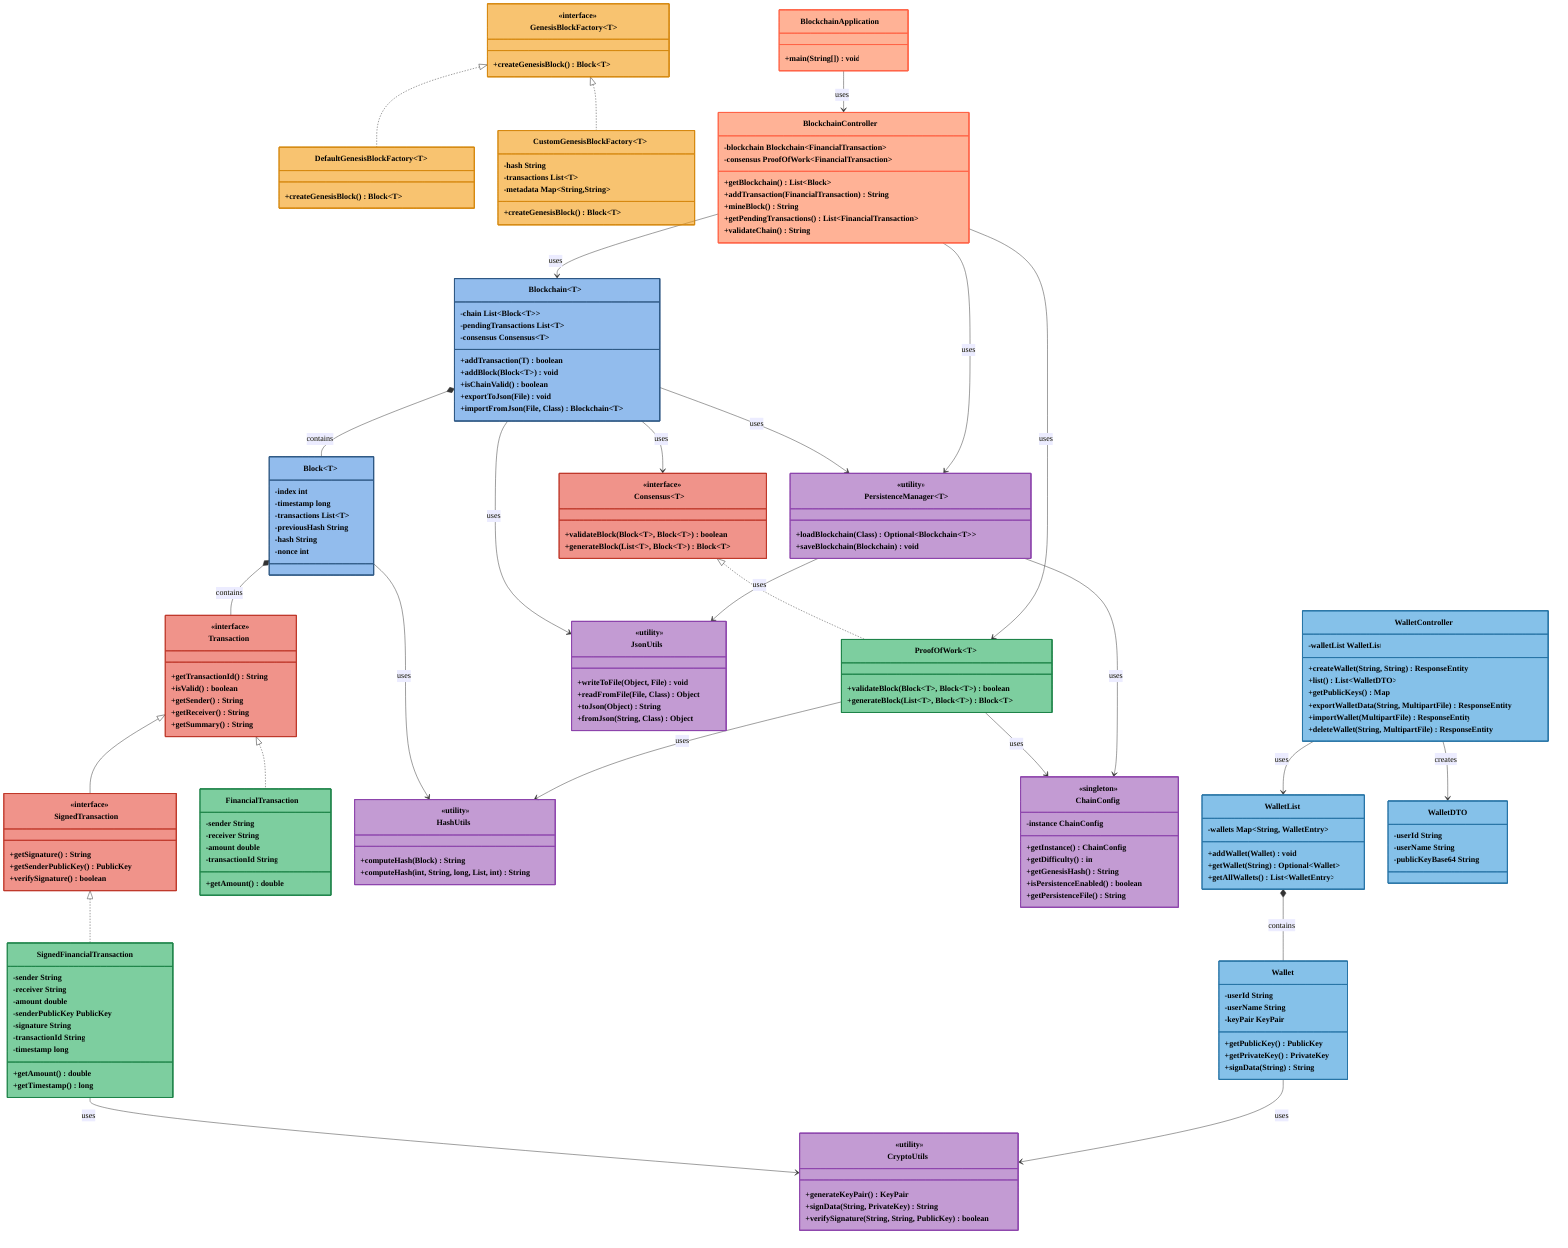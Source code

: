 %%{init: {"themeVariables": { "fontFamily": "Roboto, sans-serif", "fontSize" : "17px" }}}%%
classDiagram
    class Transaction {
        <<interface>>
        +getTransactionId() String
        +isValid() boolean
        +getSender() String
        +getReceiver() String
        +getSummary() String
    }
    
    class SignedTransaction {
        <<interface>>
        +getSignature() String
        +getSenderPublicKey() PublicKey
        +verifySignature() boolean
    }
    
    class Block~T~ {
        -index int
        -timestamp long
        -transactions List~T~
        -previousHash String
        -hash String
        -nonce int
    }
    
    class Consensus~T~ {
        <<interface>>
        +validateBlock(Block~T~, Block~T~) boolean
        +generateBlock(List~T~, Block~T~) Block~T~
    }
    
    class GenesisBlockFactory~T~ {
        <<interface>>
        +createGenesisBlock() Block~T~
    }
    
    class DefaultGenesisBlockFactory~T~ {
        +createGenesisBlock() Block~T~
    }
    
    class CustomGenesisBlockFactory~T~ {
        -hash String
        -transactions List~T~
        -metadata Map~String,String~
        +createGenesisBlock() Block~T~
    }
    
    class Blockchain~T~ {
        -chain List~Block~T~~
        -pendingTransactions List~T~
        -consensus Consensus~T~
        +addTransaction(T) boolean
        +addBlock(Block~T~) void
        +isChainValid() boolean
        +exportToJson(File) void
        +importFromJson(File, Class) Blockchain~T~
    }
    
    class FinancialTransaction {
        -sender String
        -receiver String
        -amount double
        -transactionId String
        +getAmount() double
    }
    
    class SignedFinancialTransaction {
        -sender String
        -receiver String
        -amount double
        -senderPublicKey PublicKey
        -signature String
        -transactionId String
        -timestamp long
        +getAmount() double
        +getTimestamp() long
    }
    
    class ProofOfWork~T~ {
        +validateBlock(Block~T~, Block~T~) boolean
        +generateBlock(List~T~, Block~T~) Block~T~
    }
    
    class CryptoUtils {
        <<utility>>
        +generateKeyPair() KeyPair
        +signData(String, PrivateKey) String
        +verifySignature(String, String, PublicKey) boolean
    }
    
    class HashUtils {
        <<utility>>
        +computeHash(Block) String
        +computeHash(int, String, long, List, int) String
    }
    
    class ChainConfig {
        <<singleton>>
        -instance ChainConfig
        +getInstance() ChainConfig
        +getDifficulty() int
        +getGenesisHash() String
        +isPersistenceEnabled() boolean
        +getPersistenceFile() String
    }
    
    class JsonUtils {
        <<utility>>
        +writeToFile(Object, File) void
        +readFromFile(File, Class) Object
        +toJson(Object) String
        +fromJson(String, Class) Object
    }
    
    class PersistenceManager~T~ {
        <<utility>>
        +loadBlockchain(Class) Optional~Blockchain~T~~
        +saveBlockchain(Blockchain) void
    }
    
    class BlockchainController {
        -blockchain Blockchain~FinancialTransaction~
        -consensus ProofOfWork~FinancialTransaction~
        +getBlockchain() List~Block~
        +addTransaction(FinancialTransaction) String
        +mineBlock() String
        +getPendingTransactions() List~FinancialTransaction~
        +validateChain() String
    }
    
    class BlockchainApplication {
        +main(String[]) void
    }
    
    class Wallet {
        -userId String
        -userName String
        -keyPair KeyPair
        +getPublicKey() PublicKey
        +getPrivateKey() PrivateKey
        +signData(String) String
    }
    
    class WalletList {
        -wallets Map~String, WalletEntry~
        +addWallet(Wallet) void
        +getWallet(String) Optional~Wallet~
        +getAllWallets() List~WalletEntry~
    }
    
    class WalletDTO {
        -userId String
        -userName String
        -publicKeyBase64 String
    }
    
    class WalletController {
        -walletList WalletList
        +createWallet(String, String) ResponseEntity
        +list() List~WalletDTO~
        +getPublicKeys() Map
        +exportWalletData(String, MultipartFile) ResponseEntity
        +importWallet(MultipartFile) ResponseEntity
        +deleteWallet(String, MultipartFile) ResponseEntity
    }
    
    Transaction <|-- SignedTransaction
    Transaction <|.. FinancialTransaction
    SignedTransaction <|.. SignedFinancialTransaction
    Consensus~T~ <|.. ProofOfWork~T~
    GenesisBlockFactory~T~ <|.. DefaultGenesisBlockFactory~T~
    GenesisBlockFactory~T~ <|.. CustomGenesisBlockFactory~T~
    Blockchain~T~ *-- Block~T~ : contains
    Blockchain~T~ --> Consensus~T~ : uses
    Blockchain~T~ --> JsonUtils : uses
    Blockchain~T~ --> PersistenceManager~T~ : uses
    Block~T~ *-- Transaction : contains
    SignedFinancialTransaction --> CryptoUtils : uses
    Block~T~ --> HashUtils : uses
    ProofOfWork~T~ --> HashUtils : uses
    ProofOfWork~T~ --> ChainConfig : uses
    PersistenceManager~T~ --> JsonUtils : uses
    PersistenceManager~T~ --> ChainConfig : uses
    BlockchainController --> Blockchain : uses
    BlockchainController --> ProofOfWork : uses
    BlockchainController --> PersistenceManager : uses
    BlockchainApplication --> BlockchainController : uses
    Wallet --> CryptoUtils : uses
    WalletController --> WalletList : uses
    WalletController --> WalletDTO : creates
    WalletList *-- Wallet : contains
    
    %% Individual styling with colors at 60% opacity and bold text
    style Blockchain fill:#4A90E299,stroke:#2E5984,stroke-width:2px,color:#000,font-weight:bold
    style Block fill:#4A90E299,stroke:#2E5984,stroke-width:2px,color:#000,font-weight:bold
    style Transaction fill:#E74C3C99,stroke:#C0392B,stroke-width:2px,color:#000,font-weight:bold
    style SignedTransaction fill:#E74C3C99,stroke:#C0392B,stroke-width:2px,color:#000,font-weight:bold
    style Consensus fill:#E74C3C99,stroke:#C0392B,stroke-width:2px,color:#000,font-weight:bold
    style GenesisBlockFactory fill:#F39C1299,stroke:#D68910,stroke-width:2px,color:#000,font-weight:bold
    style DefaultGenesisBlockFactory fill:#F39C1299,stroke:#D68910,stroke-width:2px,color:#000,font-weight:bold
    style CustomGenesisBlockFactory fill:#F39C1299,stroke:#D68910,stroke-width:2px,color:#000,font-weight:bold
    style FinancialTransaction fill:#27AE6099,stroke:#1E8449,stroke-width:2px,color:#000,font-weight:bold
    style SignedFinancialTransaction fill:#27AE6099,stroke:#1E8449,stroke-width:2px,color:#000,font-weight:bold
    style ProofOfWork fill:#27AE6099,stroke:#1E8449,stroke-width:2px,color:#000,font-weight:bold
    style CryptoUtils fill:#9B59B699,stroke:#8E44AD,stroke-width:2px,color:#000,font-weight:bold
    style HashUtils fill:#9B59B699,stroke:#8E44AD,stroke-width:2px,color:#000,font-weight:bold
    style ChainConfig fill:#9B59B699,stroke:#8E44AD,stroke-width:2px,color:#000,font-weight:bold
    style JsonUtils fill:#9B59B699,stroke:#8E44AD,stroke-width:2px,color:#000,font-weight:bold
    style PersistenceManager fill:#9B59B699,stroke:#8E44AD,stroke-width:2px,color:#000,font-weight:bold
    style BlockchainController fill:#FF7F5099,stroke:#FF6347,stroke-width:2px,color:#000,font-weight:bold
    style BlockchainApplication fill:#FF7F5099,stroke:#FF6347,stroke-width:2px,color:#000,font-weight:bold
    style Wallet fill:#3498DB99,stroke:#2874A6,stroke-width:2px,color:#000,font-weight:bold
    style WalletList fill:#3498DB99,stroke:#2874A6,stroke-width:2px,color:#000,font-weight:bold
    style WalletDTO fill:#3498DB99,stroke:#2874A6,stroke-width:2px,color:#000,font-weight:bold
    style WalletController fill:#3498DB99,stroke:#2874A6,stroke-width:2px,color:#000,font-weight:bold